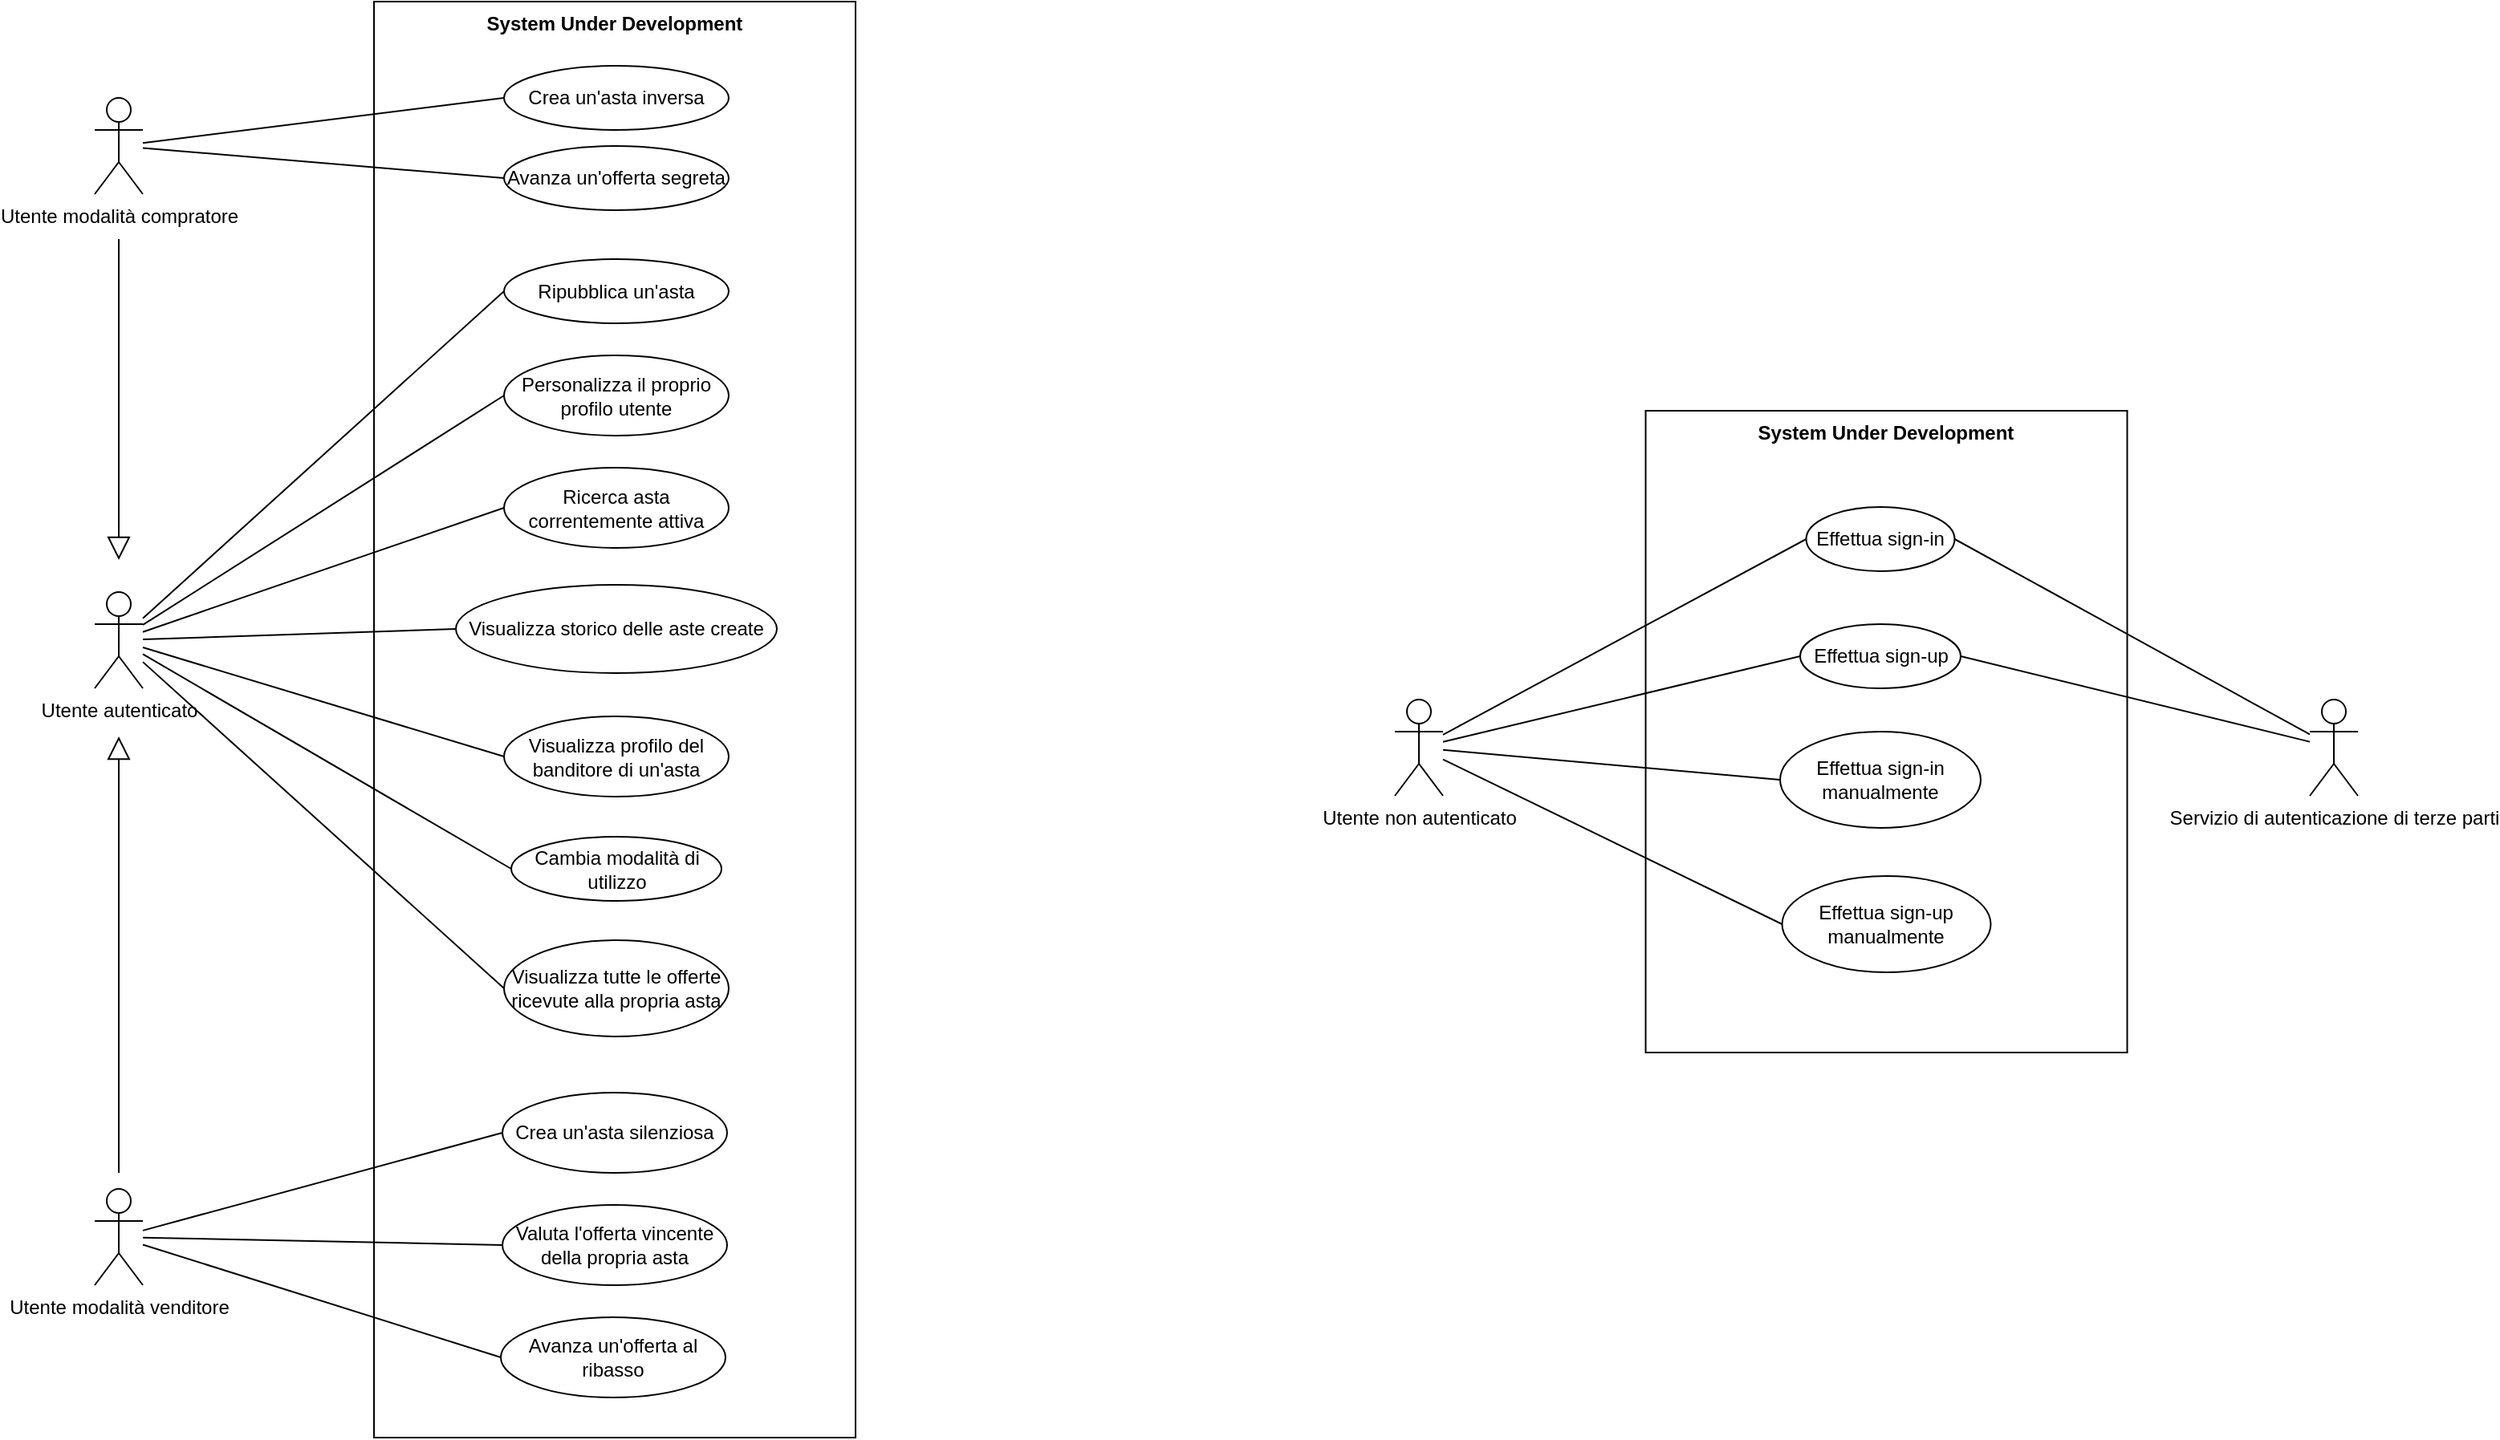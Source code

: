 <mxfile scale="1" border="0" version="24.7.17">
  <diagram name="Pagina-1" id="ZWpR9cmueOfMFITq08wA">
    <mxGraphModel dx="1216" dy="711" grid="1" gridSize="10" guides="1" tooltips="1" connect="1" arrows="1" fold="1" page="1" pageScale="1" pageWidth="827" pageHeight="1169" background="none" math="0" shadow="0">
      <root>
        <mxCell id="0" />
        <mxCell id="1" parent="0" />
        <mxCell id="dQ5Ys0_l53QWUdIFUhAE-28" value="System Under Development" style="shape=rect;html=1;verticalAlign=top;fontStyle=1;whiteSpace=wrap;align=center;" parent="1" vertex="1">
          <mxGeometry x="294" y="55" width="300" height="895" as="geometry" />
        </mxCell>
        <mxCell id="dQ5Ys0_l53QWUdIFUhAE-25" value="System Under Development" style="shape=rect;html=1;verticalAlign=top;fontStyle=1;whiteSpace=wrap;align=center;" parent="1" vertex="1">
          <mxGeometry x="1086.25" y="310" width="300" height="400" as="geometry" />
        </mxCell>
        <mxCell id="UcdNawBROZa9Rbr6OOtc-10" style="rounded=0;orthogonalLoop=1;jettySize=auto;html=1;entryX=0;entryY=0.5;entryDx=0;entryDy=0;jumpStyle=none;flowAnimation=0;shadow=0;endArrow=none;endFill=0;" parent="1" source="UcdNawBROZa9Rbr6OOtc-1" target="dQ5Ys0_l53QWUdIFUhAE-8" edge="1">
          <mxGeometry relative="1" as="geometry">
            <mxPoint x="150" y="535" as="sourcePoint" />
            <mxPoint x="442.5" y="355.0" as="targetPoint" />
          </mxGeometry>
        </mxCell>
        <mxCell id="UcdNawBROZa9Rbr6OOtc-13" value="" style="rounded=0;orthogonalLoop=1;jettySize=auto;html=1;endArrow=none;endFill=0;entryX=0;entryY=0.5;entryDx=0;entryDy=0;" parent="1" source="UcdNawBROZa9Rbr6OOtc-1" target="dQ5Ys0_l53QWUdIFUhAE-9" edge="1">
          <mxGeometry relative="1" as="geometry">
            <mxPoint x="444.0" y="415.0" as="targetPoint" />
          </mxGeometry>
        </mxCell>
        <mxCell id="UcdNawBROZa9Rbr6OOtc-20" value="" style="rounded=0;orthogonalLoop=1;jettySize=auto;html=1;endArrow=none;endFill=0;entryX=0;entryY=0.5;entryDx=0;entryDy=0;" parent="1" source="UcdNawBROZa9Rbr6OOtc-1" target="dQ5Ys0_l53QWUdIFUhAE-12" edge="1">
          <mxGeometry relative="1" as="geometry">
            <mxPoint x="430.0" y="610" as="targetPoint" />
          </mxGeometry>
        </mxCell>
        <mxCell id="UcdNawBROZa9Rbr6OOtc-22" value="" style="rounded=0;orthogonalLoop=1;jettySize=auto;html=1;endArrow=none;endFill=0;entryX=0;entryY=0.5;entryDx=0;entryDy=0;" parent="1" source="UcdNawBROZa9Rbr6OOtc-1" target="dQ5Ys0_l53QWUdIFUhAE-13" edge="1">
          <mxGeometry relative="1" as="geometry">
            <mxPoint x="435.0" y="675" as="targetPoint" />
          </mxGeometry>
        </mxCell>
        <mxCell id="ApR9a4W7tx-TJyEixwH0-2" value="" style="edgeStyle=none;curved=1;rounded=0;orthogonalLoop=1;jettySize=auto;html=1;fontSize=12;startSize=8;endSize=8;endArrow=none;endFill=0;entryX=0;entryY=0.5;entryDx=0;entryDy=0;" parent="1" source="UcdNawBROZa9Rbr6OOtc-1" target="dQ5Ys0_l53QWUdIFUhAE-7" edge="1">
          <mxGeometry relative="1" as="geometry">
            <mxPoint x="452.5" y="300.0" as="targetPoint" />
          </mxGeometry>
        </mxCell>
        <mxCell id="ApR9a4W7tx-TJyEixwH0-5" value="" style="edgeStyle=none;curved=1;rounded=0;orthogonalLoop=1;jettySize=auto;html=1;fontSize=12;startSize=8;endSize=8;endArrow=none;endFill=0;entryX=0;entryY=0.5;entryDx=0;entryDy=0;" parent="1" source="UcdNawBROZa9Rbr6OOtc-1" target="dQ5Ys0_l53QWUdIFUhAE-14" edge="1">
          <mxGeometry relative="1" as="geometry">
            <mxPoint x="430.0" y="770" as="targetPoint" />
          </mxGeometry>
        </mxCell>
        <mxCell id="UcdNawBROZa9Rbr6OOtc-1" value="Utente autenticato" style="shape=umlActor;verticalLabelPosition=bottom;verticalAlign=top;html=1;" parent="1" vertex="1">
          <mxGeometry x="120" y="423" width="30" height="60" as="geometry" />
        </mxCell>
        <mxCell id="UcdNawBROZa9Rbr6OOtc-26" value="" style="rounded=0;orthogonalLoop=1;jettySize=auto;html=1;endArrow=none;endFill=0;entryX=0;entryY=0.5;entryDx=0;entryDy=0;" parent="1" source="UcdNawBROZa9Rbr6OOtc-2" target="dQ5Ys0_l53QWUdIFUhAE-15" edge="1">
          <mxGeometry relative="1" as="geometry">
            <mxPoint x="460.0" y="845.0" as="targetPoint" />
          </mxGeometry>
        </mxCell>
        <mxCell id="UcdNawBROZa9Rbr6OOtc-28" value="" style="rounded=0;orthogonalLoop=1;jettySize=auto;html=1;endArrow=none;endFill=0;entryX=0;entryY=0.5;entryDx=0;entryDy=0;" parent="1" source="UcdNawBROZa9Rbr6OOtc-2" target="dQ5Ys0_l53QWUdIFUhAE-16" edge="1">
          <mxGeometry relative="1" as="geometry">
            <mxPoint x="460.0" y="905" as="targetPoint" />
          </mxGeometry>
        </mxCell>
        <mxCell id="UcdNawBROZa9Rbr6OOtc-30" value="" style="rounded=0;orthogonalLoop=1;jettySize=auto;html=1;endArrow=none;endFill=0;entryX=0;entryY=0.5;entryDx=0;entryDy=0;" parent="1" source="UcdNawBROZa9Rbr6OOtc-2" target="dQ5Ys0_l53QWUdIFUhAE-17" edge="1">
          <mxGeometry relative="1" as="geometry">
            <mxPoint x="460.0" y="970" as="targetPoint" />
          </mxGeometry>
        </mxCell>
        <mxCell id="UcdNawBROZa9Rbr6OOtc-2" value="Utente modalità venditore" style="shape=umlActor;verticalLabelPosition=bottom;verticalAlign=top;html=1;" parent="1" vertex="1">
          <mxGeometry x="120" y="795" width="30" height="60" as="geometry" />
        </mxCell>
        <mxCell id="UcdNawBROZa9Rbr6OOtc-32" value="" style="rounded=0;orthogonalLoop=1;jettySize=auto;html=1;endArrow=none;endFill=0;entryX=0;entryY=0.5;entryDx=0;entryDy=0;" parent="1" source="UcdNawBROZa9Rbr6OOtc-5" target="dQ5Ys0_l53QWUdIFUhAE-5" edge="1">
          <mxGeometry relative="1" as="geometry">
            <mxPoint x="462.5" y="143" as="targetPoint" />
          </mxGeometry>
        </mxCell>
        <mxCell id="UcdNawBROZa9Rbr6OOtc-34" value="" style="rounded=0;orthogonalLoop=1;jettySize=auto;html=1;endArrow=none;endFill=0;entryX=0;entryY=0.5;entryDx=0;entryDy=0;" parent="1" source="UcdNawBROZa9Rbr6OOtc-5" target="dQ5Ys0_l53QWUdIFUhAE-6" edge="1">
          <mxGeometry relative="1" as="geometry">
            <mxPoint x="462.5" y="190.0" as="targetPoint" />
          </mxGeometry>
        </mxCell>
        <mxCell id="UcdNawBROZa9Rbr6OOtc-5" value="Utente modalità compratore" style="shape=umlActor;verticalLabelPosition=bottom;verticalAlign=top;html=1;" parent="1" vertex="1">
          <mxGeometry x="120" y="115" width="30" height="60" as="geometry" />
        </mxCell>
        <mxCell id="UcdNawBROZa9Rbr6OOtc-37" value="Utente non autenticato" style="shape=umlActor;verticalLabelPosition=bottom;verticalAlign=top;html=1;" parent="1" vertex="1">
          <mxGeometry x="930" y="490" width="30" height="60" as="geometry" />
        </mxCell>
        <mxCell id="UcdNawBROZa9Rbr6OOtc-50" value="Servizio di autenticazione di terze parti" style="shape=umlActor;verticalLabelPosition=bottom;verticalAlign=top;html=1;" parent="1" vertex="1">
          <mxGeometry x="1500" y="490" width="30" height="60" as="geometry" />
        </mxCell>
        <mxCell id="dQ5Ys0_l53QWUdIFUhAE-18" value="" style="edgeStyle=none;html=1;endArrow=block;endFill=0;endSize=12;verticalAlign=bottom;rounded=0;" parent="1" edge="1">
          <mxGeometry width="160" relative="1" as="geometry">
            <mxPoint x="135" y="203" as="sourcePoint" />
            <mxPoint x="135" y="403" as="targetPoint" />
          </mxGeometry>
        </mxCell>
        <mxCell id="dQ5Ys0_l53QWUdIFUhAE-19" value="" style="edgeStyle=none;html=1;endArrow=block;endFill=0;endSize=12;verticalAlign=bottom;rounded=0;" parent="1" edge="1">
          <mxGeometry width="160" relative="1" as="geometry">
            <mxPoint x="135" y="785" as="sourcePoint" />
            <mxPoint x="135" y="513" as="targetPoint" />
          </mxGeometry>
        </mxCell>
        <mxCell id="dQ5Ys0_l53QWUdIFUhAE-20" value="Effettua sign-in" style="ellipse;whiteSpace=wrap;html=1;" parent="1" vertex="1">
          <mxGeometry x="1186.25" y="370" width="92.5" height="40" as="geometry" />
        </mxCell>
        <mxCell id="dQ5Ys0_l53QWUdIFUhAE-22" value="Effettua sign-in manualmente" style="ellipse;whiteSpace=wrap;html=1;" parent="1" vertex="1">
          <mxGeometry x="1170" y="510" width="125" height="60" as="geometry" />
        </mxCell>
        <mxCell id="dQ5Ys0_l53QWUdIFUhAE-23" value="Effettua sign-up manualmente" style="ellipse;whiteSpace=wrap;html=1;" parent="1" vertex="1">
          <mxGeometry x="1171.25" y="600" width="130" height="60" as="geometry" />
        </mxCell>
        <mxCell id="dQ5Ys0_l53QWUdIFUhAE-21" value="Effettua sign-up" style="ellipse;whiteSpace=wrap;html=1;" parent="1" vertex="1">
          <mxGeometry x="1182.5" y="443" width="100" height="40" as="geometry" />
        </mxCell>
        <mxCell id="ApR9a4W7tx-TJyEixwH0-7" style="edgeStyle=none;curved=1;rounded=0;orthogonalLoop=1;jettySize=auto;html=1;entryX=0;entryY=0.5;entryDx=0;entryDy=0;fontSize=12;startSize=8;endSize=8;endArrow=none;endFill=0;" parent="1" source="UcdNawBROZa9Rbr6OOtc-37" target="dQ5Ys0_l53QWUdIFUhAE-21" edge="1">
          <mxGeometry relative="1" as="geometry">
            <mxPoint x="960" y="508.756" as="sourcePoint" />
            <mxPoint x="1135.0" y="490.5" as="targetPoint" />
          </mxGeometry>
        </mxCell>
        <mxCell id="UcdNawBROZa9Rbr6OOtc-39" value="" style="rounded=0;orthogonalLoop=1;jettySize=auto;html=1;endArrow=none;endFill=0;entryX=0;entryY=0.5;entryDx=0;entryDy=0;" parent="1" source="UcdNawBROZa9Rbr6OOtc-37" target="dQ5Ys0_l53QWUdIFUhAE-23" edge="1">
          <mxGeometry relative="1" as="geometry">
            <mxPoint x="960" y="504.033" as="sourcePoint" />
            <mxPoint x="1200.666" y="449.282" as="targetPoint" />
          </mxGeometry>
        </mxCell>
        <mxCell id="ApR9a4W7tx-TJyEixwH0-8" style="edgeStyle=none;curved=1;rounded=0;orthogonalLoop=1;jettySize=auto;html=1;entryX=0;entryY=0.5;entryDx=0;entryDy=0;fontSize=12;startSize=8;endSize=8;endArrow=none;endFill=0;" parent="1" source="UcdNawBROZa9Rbr6OOtc-37" target="dQ5Ys0_l53QWUdIFUhAE-22" edge="1">
          <mxGeometry relative="1" as="geometry">
            <mxPoint x="960" y="513.279" as="sourcePoint" />
            <mxPoint x="1130" y="572.5" as="targetPoint" />
          </mxGeometry>
        </mxCell>
        <mxCell id="ApR9a4W7tx-TJyEixwH0-11" style="edgeStyle=none;curved=1;rounded=0;orthogonalLoop=1;jettySize=auto;html=1;fontSize=12;startSize=8;endSize=8;endArrow=none;endFill=0;exitX=1;exitY=0.5;exitDx=0;exitDy=0;" parent="1" source="dQ5Ys0_l53QWUdIFUhAE-21" target="UcdNawBROZa9Rbr6OOtc-50" edge="1">
          <mxGeometry relative="1" as="geometry">
            <mxPoint x="1333.258" y="499.92" as="sourcePoint" />
            <mxPoint x="1490" y="530" as="targetPoint" />
          </mxGeometry>
        </mxCell>
        <mxCell id="ApR9a4W7tx-TJyEixwH0-10" style="edgeStyle=none;curved=1;rounded=0;orthogonalLoop=1;jettySize=auto;html=1;fontSize=12;startSize=8;endSize=8;endArrow=none;endFill=0;exitX=1;exitY=0.5;exitDx=0;exitDy=0;" parent="1" source="dQ5Ys0_l53QWUdIFUhAE-20" target="UcdNawBROZa9Rbr6OOtc-50" edge="1">
          <mxGeometry relative="1" as="geometry">
            <mxPoint x="1322.215" y="557.552" as="sourcePoint" />
            <mxPoint x="1490" y="520" as="targetPoint" />
          </mxGeometry>
        </mxCell>
        <mxCell id="ApR9a4W7tx-TJyEixwH0-9" style="edgeStyle=none;curved=1;rounded=0;orthogonalLoop=1;jettySize=auto;html=1;entryX=0;entryY=0.5;entryDx=0;entryDy=0;fontSize=12;startSize=8;endSize=8;endArrow=none;endFill=0;" parent="1" source="UcdNawBROZa9Rbr6OOtc-37" target="dQ5Ys0_l53QWUdIFUhAE-20" edge="1">
          <mxGeometry relative="1" as="geometry">
            <mxPoint x="960" y="517.461" as="sourcePoint" />
            <mxPoint x="1161.0" y="625.5" as="targetPoint" />
          </mxGeometry>
        </mxCell>
        <mxCell id="dQ5Ys0_l53QWUdIFUhAE-5" value="Crea un&#39;asta inversa" style="ellipse;whiteSpace=wrap;html=1;" parent="1" vertex="1">
          <mxGeometry x="375" y="95" width="140" height="40" as="geometry" />
        </mxCell>
        <mxCell id="dQ5Ys0_l53QWUdIFUhAE-6" value="Avanza un&#39;&lt;span style=&quot;background-color: initial;&quot;&gt;offerta segreta&lt;/span&gt;" style="ellipse;whiteSpace=wrap;html=1;" parent="1" vertex="1">
          <mxGeometry x="375" y="145" width="140" height="40" as="geometry" />
        </mxCell>
        <mxCell id="dQ5Ys0_l53QWUdIFUhAE-7" value="Ripubblica un&#39;asta" style="ellipse;whiteSpace=wrap;html=1;" parent="1" vertex="1">
          <mxGeometry x="375" y="215.5" width="140" height="40" as="geometry" />
        </mxCell>
        <mxCell id="dQ5Ys0_l53QWUdIFUhAE-8" value="Personalizza il proprio profilo utente" style="ellipse;whiteSpace=wrap;html=1;" parent="1" vertex="1">
          <mxGeometry x="375" y="275.5" width="140" height="50" as="geometry" />
        </mxCell>
        <mxCell id="dQ5Ys0_l53QWUdIFUhAE-9" value="Ricerca asta correntemente attiva" style="ellipse;whiteSpace=wrap;html=1;" parent="1" vertex="1">
          <mxGeometry x="375" y="345.5" width="140" height="50" as="geometry" />
        </mxCell>
        <mxCell id="dQ5Ys0_l53QWUdIFUhAE-12" value="Visualizza storico delle aste create" style="ellipse;whiteSpace=wrap;html=1;" parent="1" vertex="1">
          <mxGeometry x="345" y="418.5" width="200" height="55" as="geometry" />
        </mxCell>
        <mxCell id="dQ5Ys0_l53QWUdIFUhAE-13" value="Visualizza profilo del banditore di un&#39;asta" style="ellipse;whiteSpace=wrap;html=1;" parent="1" vertex="1">
          <mxGeometry x="375" y="500.5" width="140" height="50" as="geometry" />
        </mxCell>
        <mxCell id="dQ5Ys0_l53QWUdIFUhAE-14" value="Cambia modalità di utilizzo" style="ellipse;whiteSpace=wrap;html=1;" parent="1" vertex="1">
          <mxGeometry x="379.5" y="575.5" width="131" height="40" as="geometry" />
        </mxCell>
        <mxCell id="dQ5Ys0_l53QWUdIFUhAE-15" value="Crea un&#39;asta silenziosa" style="ellipse;whiteSpace=wrap;html=1;" parent="1" vertex="1">
          <mxGeometry x="374" y="735" width="140" height="50" as="geometry" />
        </mxCell>
        <mxCell id="dQ5Ys0_l53QWUdIFUhAE-16" value="Valuta l&#39;offerta vincente della propria asta" style="ellipse;whiteSpace=wrap;html=1;" parent="1" vertex="1">
          <mxGeometry x="374" y="805" width="140" height="50" as="geometry" />
        </mxCell>
        <mxCell id="dQ5Ys0_l53QWUdIFUhAE-17" value="Avanza un&#39;offerta al ribasso" style="ellipse;whiteSpace=wrap;html=1;" parent="1" vertex="1">
          <mxGeometry x="373" y="875" width="140" height="50" as="geometry" />
        </mxCell>
        <mxCell id="mK1e8or-9muM-dHLoK4r-4" value="Visualizza tutte le offerte ricevute alla propria asta" style="ellipse;whiteSpace=wrap;html=1;" parent="1" vertex="1">
          <mxGeometry x="375" y="640" width="140" height="60" as="geometry" />
        </mxCell>
        <mxCell id="mK1e8or-9muM-dHLoK4r-5" value="" style="edgeStyle=none;html=1;endArrow=none;verticalAlign=bottom;rounded=0;entryX=0;entryY=0.5;entryDx=0;entryDy=0;" parent="1" source="UcdNawBROZa9Rbr6OOtc-1" target="mK1e8or-9muM-dHLoK4r-4" edge="1">
          <mxGeometry width="160" relative="1" as="geometry">
            <mxPoint x="140" y="640" as="sourcePoint" />
            <mxPoint x="300" y="640" as="targetPoint" />
          </mxGeometry>
        </mxCell>
      </root>
    </mxGraphModel>
  </diagram>
</mxfile>
